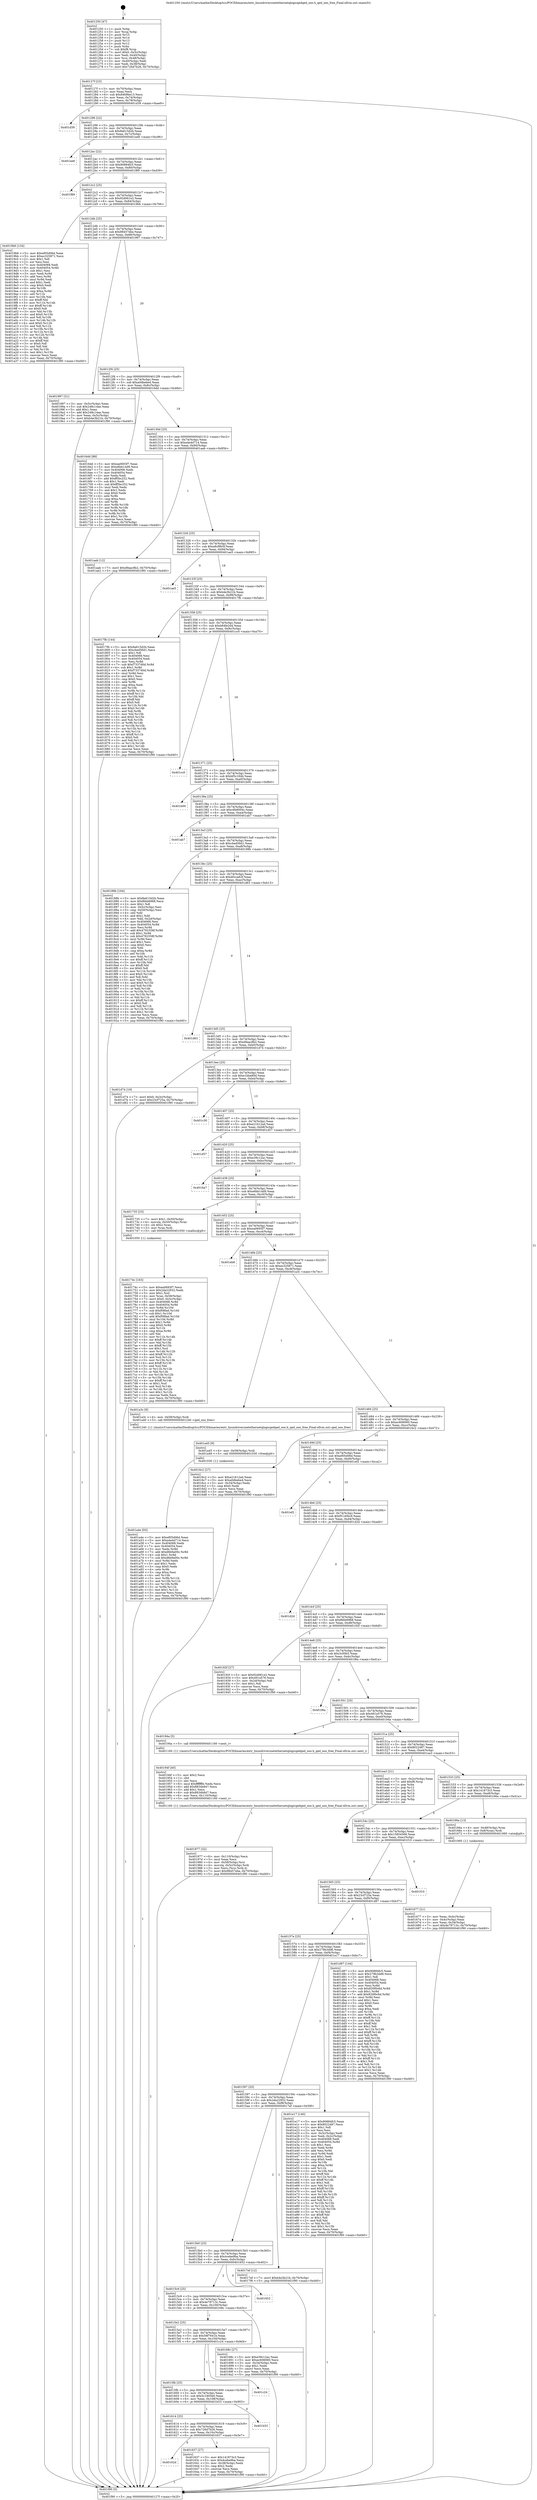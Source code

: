digraph "0x401250" {
  label = "0x401250 (/mnt/c/Users/mathe/Desktop/tcc/POCII/binaries/extr_linuxdriversnetethernetqlogicqedqed_ooo.h_qed_ooo_free_Final-ollvm.out::main(0))"
  labelloc = "t"
  node[shape=record]

  Entry [label="",width=0.3,height=0.3,shape=circle,fillcolor=black,style=filled]
  "0x40127f" [label="{
     0x40127f [23]\l
     | [instrs]\l
     &nbsp;&nbsp;0x40127f \<+3\>: mov -0x70(%rbp),%eax\l
     &nbsp;&nbsp;0x401282 \<+2\>: mov %eax,%ecx\l
     &nbsp;&nbsp;0x401284 \<+6\>: sub $0x8469be13,%ecx\l
     &nbsp;&nbsp;0x40128a \<+3\>: mov %eax,-0x74(%rbp)\l
     &nbsp;&nbsp;0x40128d \<+3\>: mov %ecx,-0x78(%rbp)\l
     &nbsp;&nbsp;0x401290 \<+6\>: je 0000000000401d39 \<main+0xae9\>\l
  }"]
  "0x401d39" [label="{
     0x401d39\l
  }", style=dashed]
  "0x401296" [label="{
     0x401296 [22]\l
     | [instrs]\l
     &nbsp;&nbsp;0x401296 \<+5\>: jmp 000000000040129b \<main+0x4b\>\l
     &nbsp;&nbsp;0x40129b \<+3\>: mov -0x74(%rbp),%eax\l
     &nbsp;&nbsp;0x40129e \<+5\>: sub $0x8a615d2b,%eax\l
     &nbsp;&nbsp;0x4012a3 \<+3\>: mov %eax,-0x7c(%rbp)\l
     &nbsp;&nbsp;0x4012a6 \<+6\>: je 0000000000401ee6 \<main+0xc96\>\l
  }"]
  Exit [label="",width=0.3,height=0.3,shape=circle,fillcolor=black,style=filled,peripheries=2]
  "0x401ee6" [label="{
     0x401ee6\l
  }", style=dashed]
  "0x4012ac" [label="{
     0x4012ac [22]\l
     | [instrs]\l
     &nbsp;&nbsp;0x4012ac \<+5\>: jmp 00000000004012b1 \<main+0x61\>\l
     &nbsp;&nbsp;0x4012b1 \<+3\>: mov -0x74(%rbp),%eax\l
     &nbsp;&nbsp;0x4012b4 \<+5\>: sub $0x90884fc5,%eax\l
     &nbsp;&nbsp;0x4012b9 \<+3\>: mov %eax,-0x80(%rbp)\l
     &nbsp;&nbsp;0x4012bc \<+6\>: je 0000000000401f89 \<main+0xd39\>\l
  }"]
  "0x401a4e" [label="{
     0x401a4e [93]\l
     | [instrs]\l
     &nbsp;&nbsp;0x401a4e \<+5\>: mov $0xef05d06d,%eax\l
     &nbsp;&nbsp;0x401a53 \<+5\>: mov $0xa4e4d714,%ecx\l
     &nbsp;&nbsp;0x401a58 \<+7\>: mov 0x404068,%edx\l
     &nbsp;&nbsp;0x401a5f \<+7\>: mov 0x404054,%esi\l
     &nbsp;&nbsp;0x401a66 \<+3\>: mov %edx,%r8d\l
     &nbsp;&nbsp;0x401a69 \<+7\>: add $0xd6b9a00c,%r8d\l
     &nbsp;&nbsp;0x401a70 \<+4\>: sub $0x1,%r8d\l
     &nbsp;&nbsp;0x401a74 \<+7\>: sub $0xd6b9a00c,%r8d\l
     &nbsp;&nbsp;0x401a7b \<+4\>: imul %r8d,%edx\l
     &nbsp;&nbsp;0x401a7f \<+3\>: and $0x1,%edx\l
     &nbsp;&nbsp;0x401a82 \<+3\>: cmp $0x0,%edx\l
     &nbsp;&nbsp;0x401a85 \<+4\>: sete %r9b\l
     &nbsp;&nbsp;0x401a89 \<+3\>: cmp $0xa,%esi\l
     &nbsp;&nbsp;0x401a8c \<+4\>: setl %r10b\l
     &nbsp;&nbsp;0x401a90 \<+3\>: mov %r9b,%r11b\l
     &nbsp;&nbsp;0x401a93 \<+3\>: and %r10b,%r11b\l
     &nbsp;&nbsp;0x401a96 \<+3\>: xor %r10b,%r9b\l
     &nbsp;&nbsp;0x401a99 \<+3\>: or %r9b,%r11b\l
     &nbsp;&nbsp;0x401a9c \<+4\>: test $0x1,%r11b\l
     &nbsp;&nbsp;0x401aa0 \<+3\>: cmovne %ecx,%eax\l
     &nbsp;&nbsp;0x401aa3 \<+3\>: mov %eax,-0x70(%rbp)\l
     &nbsp;&nbsp;0x401aa6 \<+5\>: jmp 0000000000401f90 \<main+0xd40\>\l
  }"]
  "0x401f89" [label="{
     0x401f89\l
  }", style=dashed]
  "0x4012c2" [label="{
     0x4012c2 [25]\l
     | [instrs]\l
     &nbsp;&nbsp;0x4012c2 \<+5\>: jmp 00000000004012c7 \<main+0x77\>\l
     &nbsp;&nbsp;0x4012c7 \<+3\>: mov -0x74(%rbp),%eax\l
     &nbsp;&nbsp;0x4012ca \<+5\>: sub $0x92d061e2,%eax\l
     &nbsp;&nbsp;0x4012cf \<+6\>: mov %eax,-0x84(%rbp)\l
     &nbsp;&nbsp;0x4012d5 \<+6\>: je 00000000004019b6 \<main+0x766\>\l
  }"]
  "0x401a45" [label="{
     0x401a45 [9]\l
     | [instrs]\l
     &nbsp;&nbsp;0x401a45 \<+4\>: mov -0x58(%rbp),%rdi\l
     &nbsp;&nbsp;0x401a49 \<+5\>: call 0000000000401030 \<free@plt\>\l
     | [calls]\l
     &nbsp;&nbsp;0x401030 \{1\} (unknown)\l
  }"]
  "0x4019b6" [label="{
     0x4019b6 [134]\l
     | [instrs]\l
     &nbsp;&nbsp;0x4019b6 \<+5\>: mov $0xef05d06d,%eax\l
     &nbsp;&nbsp;0x4019bb \<+5\>: mov $0xec325871,%ecx\l
     &nbsp;&nbsp;0x4019c0 \<+2\>: mov $0x1,%dl\l
     &nbsp;&nbsp;0x4019c2 \<+2\>: xor %esi,%esi\l
     &nbsp;&nbsp;0x4019c4 \<+7\>: mov 0x404068,%edi\l
     &nbsp;&nbsp;0x4019cb \<+8\>: mov 0x404054,%r8d\l
     &nbsp;&nbsp;0x4019d3 \<+3\>: sub $0x1,%esi\l
     &nbsp;&nbsp;0x4019d6 \<+3\>: mov %edi,%r9d\l
     &nbsp;&nbsp;0x4019d9 \<+3\>: add %esi,%r9d\l
     &nbsp;&nbsp;0x4019dc \<+4\>: imul %r9d,%edi\l
     &nbsp;&nbsp;0x4019e0 \<+3\>: and $0x1,%edi\l
     &nbsp;&nbsp;0x4019e3 \<+3\>: cmp $0x0,%edi\l
     &nbsp;&nbsp;0x4019e6 \<+4\>: sete %r10b\l
     &nbsp;&nbsp;0x4019ea \<+4\>: cmp $0xa,%r8d\l
     &nbsp;&nbsp;0x4019ee \<+4\>: setl %r11b\l
     &nbsp;&nbsp;0x4019f2 \<+3\>: mov %r10b,%bl\l
     &nbsp;&nbsp;0x4019f5 \<+3\>: xor $0xff,%bl\l
     &nbsp;&nbsp;0x4019f8 \<+3\>: mov %r11b,%r14b\l
     &nbsp;&nbsp;0x4019fb \<+4\>: xor $0xff,%r14b\l
     &nbsp;&nbsp;0x4019ff \<+3\>: xor $0x0,%dl\l
     &nbsp;&nbsp;0x401a02 \<+3\>: mov %bl,%r15b\l
     &nbsp;&nbsp;0x401a05 \<+4\>: and $0x0,%r15b\l
     &nbsp;&nbsp;0x401a09 \<+3\>: and %dl,%r10b\l
     &nbsp;&nbsp;0x401a0c \<+3\>: mov %r14b,%r12b\l
     &nbsp;&nbsp;0x401a0f \<+4\>: and $0x0,%r12b\l
     &nbsp;&nbsp;0x401a13 \<+3\>: and %dl,%r11b\l
     &nbsp;&nbsp;0x401a16 \<+3\>: or %r10b,%r15b\l
     &nbsp;&nbsp;0x401a19 \<+3\>: or %r11b,%r12b\l
     &nbsp;&nbsp;0x401a1c \<+3\>: xor %r12b,%r15b\l
     &nbsp;&nbsp;0x401a1f \<+3\>: or %r14b,%bl\l
     &nbsp;&nbsp;0x401a22 \<+3\>: xor $0xff,%bl\l
     &nbsp;&nbsp;0x401a25 \<+3\>: or $0x0,%dl\l
     &nbsp;&nbsp;0x401a28 \<+2\>: and %dl,%bl\l
     &nbsp;&nbsp;0x401a2a \<+3\>: or %bl,%r15b\l
     &nbsp;&nbsp;0x401a2d \<+4\>: test $0x1,%r15b\l
     &nbsp;&nbsp;0x401a31 \<+3\>: cmovne %ecx,%eax\l
     &nbsp;&nbsp;0x401a34 \<+3\>: mov %eax,-0x70(%rbp)\l
     &nbsp;&nbsp;0x401a37 \<+5\>: jmp 0000000000401f90 \<main+0xd40\>\l
  }"]
  "0x4012db" [label="{
     0x4012db [25]\l
     | [instrs]\l
     &nbsp;&nbsp;0x4012db \<+5\>: jmp 00000000004012e0 \<main+0x90\>\l
     &nbsp;&nbsp;0x4012e0 \<+3\>: mov -0x74(%rbp),%eax\l
     &nbsp;&nbsp;0x4012e3 \<+5\>: sub $0x98457ebe,%eax\l
     &nbsp;&nbsp;0x4012e8 \<+6\>: mov %eax,-0x88(%rbp)\l
     &nbsp;&nbsp;0x4012ee \<+6\>: je 0000000000401997 \<main+0x747\>\l
  }"]
  "0x401977" [label="{
     0x401977 [32]\l
     | [instrs]\l
     &nbsp;&nbsp;0x401977 \<+6\>: mov -0x110(%rbp),%ecx\l
     &nbsp;&nbsp;0x40197d \<+3\>: imul %eax,%ecx\l
     &nbsp;&nbsp;0x401980 \<+4\>: mov -0x58(%rbp),%rsi\l
     &nbsp;&nbsp;0x401984 \<+4\>: movslq -0x5c(%rbp),%rdi\l
     &nbsp;&nbsp;0x401988 \<+3\>: mov %ecx,(%rsi,%rdi,4)\l
     &nbsp;&nbsp;0x40198b \<+7\>: movl $0x98457ebe,-0x70(%rbp)\l
     &nbsp;&nbsp;0x401992 \<+5\>: jmp 0000000000401f90 \<main+0xd40\>\l
  }"]
  "0x401997" [label="{
     0x401997 [31]\l
     | [instrs]\l
     &nbsp;&nbsp;0x401997 \<+3\>: mov -0x5c(%rbp),%eax\l
     &nbsp;&nbsp;0x40199a \<+5\>: sub $0x248c14ae,%eax\l
     &nbsp;&nbsp;0x40199f \<+3\>: add $0x1,%eax\l
     &nbsp;&nbsp;0x4019a2 \<+5\>: add $0x248c14ae,%eax\l
     &nbsp;&nbsp;0x4019a7 \<+3\>: mov %eax,-0x5c(%rbp)\l
     &nbsp;&nbsp;0x4019aa \<+7\>: movl $0xb4e3b21b,-0x70(%rbp)\l
     &nbsp;&nbsp;0x4019b1 \<+5\>: jmp 0000000000401f90 \<main+0xd40\>\l
  }"]
  "0x4012f4" [label="{
     0x4012f4 [25]\l
     | [instrs]\l
     &nbsp;&nbsp;0x4012f4 \<+5\>: jmp 00000000004012f9 \<main+0xa9\>\l
     &nbsp;&nbsp;0x4012f9 \<+3\>: mov -0x74(%rbp),%eax\l
     &nbsp;&nbsp;0x4012fc \<+5\>: sub $0xa0dbebe4,%eax\l
     &nbsp;&nbsp;0x401301 \<+6\>: mov %eax,-0x8c(%rbp)\l
     &nbsp;&nbsp;0x401307 \<+6\>: je 00000000004016dd \<main+0x48d\>\l
  }"]
  "0x40194f" [label="{
     0x40194f [40]\l
     | [instrs]\l
     &nbsp;&nbsp;0x40194f \<+5\>: mov $0x2,%ecx\l
     &nbsp;&nbsp;0x401954 \<+1\>: cltd\l
     &nbsp;&nbsp;0x401955 \<+2\>: idiv %ecx\l
     &nbsp;&nbsp;0x401957 \<+6\>: imul $0xfffffffe,%edx,%ecx\l
     &nbsp;&nbsp;0x40195d \<+6\>: add $0x8834b847,%ecx\l
     &nbsp;&nbsp;0x401963 \<+3\>: add $0x1,%ecx\l
     &nbsp;&nbsp;0x401966 \<+6\>: sub $0x8834b847,%ecx\l
     &nbsp;&nbsp;0x40196c \<+6\>: mov %ecx,-0x110(%rbp)\l
     &nbsp;&nbsp;0x401972 \<+5\>: call 0000000000401160 \<next_i\>\l
     | [calls]\l
     &nbsp;&nbsp;0x401160 \{1\} (/mnt/c/Users/mathe/Desktop/tcc/POCII/binaries/extr_linuxdriversnetethernetqlogicqedqed_ooo.h_qed_ooo_free_Final-ollvm.out::next_i)\l
  }"]
  "0x4016dd" [label="{
     0x4016dd [88]\l
     | [instrs]\l
     &nbsp;&nbsp;0x4016dd \<+5\>: mov $0xea0693f7,%eax\l
     &nbsp;&nbsp;0x4016e2 \<+5\>: mov $0xe6bb14d9,%ecx\l
     &nbsp;&nbsp;0x4016e7 \<+7\>: mov 0x404068,%edx\l
     &nbsp;&nbsp;0x4016ee \<+7\>: mov 0x404054,%esi\l
     &nbsp;&nbsp;0x4016f5 \<+2\>: mov %edx,%edi\l
     &nbsp;&nbsp;0x4016f7 \<+6\>: add $0xff5bc252,%edi\l
     &nbsp;&nbsp;0x4016fd \<+3\>: sub $0x1,%edi\l
     &nbsp;&nbsp;0x401700 \<+6\>: sub $0xff5bc252,%edi\l
     &nbsp;&nbsp;0x401706 \<+3\>: imul %edi,%edx\l
     &nbsp;&nbsp;0x401709 \<+3\>: and $0x1,%edx\l
     &nbsp;&nbsp;0x40170c \<+3\>: cmp $0x0,%edx\l
     &nbsp;&nbsp;0x40170f \<+4\>: sete %r8b\l
     &nbsp;&nbsp;0x401713 \<+3\>: cmp $0xa,%esi\l
     &nbsp;&nbsp;0x401716 \<+4\>: setl %r9b\l
     &nbsp;&nbsp;0x40171a \<+3\>: mov %r8b,%r10b\l
     &nbsp;&nbsp;0x40171d \<+3\>: and %r9b,%r10b\l
     &nbsp;&nbsp;0x401720 \<+3\>: xor %r9b,%r8b\l
     &nbsp;&nbsp;0x401723 \<+3\>: or %r8b,%r10b\l
     &nbsp;&nbsp;0x401726 \<+4\>: test $0x1,%r10b\l
     &nbsp;&nbsp;0x40172a \<+3\>: cmovne %ecx,%eax\l
     &nbsp;&nbsp;0x40172d \<+3\>: mov %eax,-0x70(%rbp)\l
     &nbsp;&nbsp;0x401730 \<+5\>: jmp 0000000000401f90 \<main+0xd40\>\l
  }"]
  "0x40130d" [label="{
     0x40130d [25]\l
     | [instrs]\l
     &nbsp;&nbsp;0x40130d \<+5\>: jmp 0000000000401312 \<main+0xc2\>\l
     &nbsp;&nbsp;0x401312 \<+3\>: mov -0x74(%rbp),%eax\l
     &nbsp;&nbsp;0x401315 \<+5\>: sub $0xa4e4d714,%eax\l
     &nbsp;&nbsp;0x40131a \<+6\>: mov %eax,-0x90(%rbp)\l
     &nbsp;&nbsp;0x401320 \<+6\>: je 0000000000401aab \<main+0x85b\>\l
  }"]
  "0x40174c" [label="{
     0x40174c [163]\l
     | [instrs]\l
     &nbsp;&nbsp;0x40174c \<+5\>: mov $0xea0693f7,%ecx\l
     &nbsp;&nbsp;0x401751 \<+5\>: mov $0x2da22932,%edx\l
     &nbsp;&nbsp;0x401756 \<+3\>: mov $0x1,%sil\l
     &nbsp;&nbsp;0x401759 \<+4\>: mov %rax,-0x58(%rbp)\l
     &nbsp;&nbsp;0x40175d \<+7\>: movl $0x0,-0x5c(%rbp)\l
     &nbsp;&nbsp;0x401764 \<+8\>: mov 0x404068,%r8d\l
     &nbsp;&nbsp;0x40176c \<+8\>: mov 0x404054,%r9d\l
     &nbsp;&nbsp;0x401774 \<+3\>: mov %r8d,%r10d\l
     &nbsp;&nbsp;0x401777 \<+7\>: sub $0xf08fad,%r10d\l
     &nbsp;&nbsp;0x40177e \<+4\>: sub $0x1,%r10d\l
     &nbsp;&nbsp;0x401782 \<+7\>: add $0xf08fad,%r10d\l
     &nbsp;&nbsp;0x401789 \<+4\>: imul %r10d,%r8d\l
     &nbsp;&nbsp;0x40178d \<+4\>: and $0x1,%r8d\l
     &nbsp;&nbsp;0x401791 \<+4\>: cmp $0x0,%r8d\l
     &nbsp;&nbsp;0x401795 \<+4\>: sete %r11b\l
     &nbsp;&nbsp;0x401799 \<+4\>: cmp $0xa,%r9d\l
     &nbsp;&nbsp;0x40179d \<+3\>: setl %bl\l
     &nbsp;&nbsp;0x4017a0 \<+3\>: mov %r11b,%r14b\l
     &nbsp;&nbsp;0x4017a3 \<+4\>: xor $0xff,%r14b\l
     &nbsp;&nbsp;0x4017a7 \<+3\>: mov %bl,%r15b\l
     &nbsp;&nbsp;0x4017aa \<+4\>: xor $0xff,%r15b\l
     &nbsp;&nbsp;0x4017ae \<+4\>: xor $0x1,%sil\l
     &nbsp;&nbsp;0x4017b2 \<+3\>: mov %r14b,%r12b\l
     &nbsp;&nbsp;0x4017b5 \<+4\>: and $0xff,%r12b\l
     &nbsp;&nbsp;0x4017b9 \<+3\>: and %sil,%r11b\l
     &nbsp;&nbsp;0x4017bc \<+3\>: mov %r15b,%r13b\l
     &nbsp;&nbsp;0x4017bf \<+4\>: and $0xff,%r13b\l
     &nbsp;&nbsp;0x4017c3 \<+3\>: and %sil,%bl\l
     &nbsp;&nbsp;0x4017c6 \<+3\>: or %r11b,%r12b\l
     &nbsp;&nbsp;0x4017c9 \<+3\>: or %bl,%r13b\l
     &nbsp;&nbsp;0x4017cc \<+3\>: xor %r13b,%r12b\l
     &nbsp;&nbsp;0x4017cf \<+3\>: or %r15b,%r14b\l
     &nbsp;&nbsp;0x4017d2 \<+4\>: xor $0xff,%r14b\l
     &nbsp;&nbsp;0x4017d6 \<+4\>: or $0x1,%sil\l
     &nbsp;&nbsp;0x4017da \<+3\>: and %sil,%r14b\l
     &nbsp;&nbsp;0x4017dd \<+3\>: or %r14b,%r12b\l
     &nbsp;&nbsp;0x4017e0 \<+4\>: test $0x1,%r12b\l
     &nbsp;&nbsp;0x4017e4 \<+3\>: cmovne %edx,%ecx\l
     &nbsp;&nbsp;0x4017e7 \<+3\>: mov %ecx,-0x70(%rbp)\l
     &nbsp;&nbsp;0x4017ea \<+5\>: jmp 0000000000401f90 \<main+0xd40\>\l
  }"]
  "0x401aab" [label="{
     0x401aab [12]\l
     | [instrs]\l
     &nbsp;&nbsp;0x401aab \<+7\>: movl $0xd9aac8b2,-0x70(%rbp)\l
     &nbsp;&nbsp;0x401ab2 \<+5\>: jmp 0000000000401f90 \<main+0xd40\>\l
  }"]
  "0x401326" [label="{
     0x401326 [25]\l
     | [instrs]\l
     &nbsp;&nbsp;0x401326 \<+5\>: jmp 000000000040132b \<main+0xdb\>\l
     &nbsp;&nbsp;0x40132b \<+3\>: mov -0x74(%rbp),%eax\l
     &nbsp;&nbsp;0x40132e \<+5\>: sub $0xa8cf9b5f,%eax\l
     &nbsp;&nbsp;0x401333 \<+6\>: mov %eax,-0x94(%rbp)\l
     &nbsp;&nbsp;0x401339 \<+6\>: je 0000000000401ae5 \<main+0x895\>\l
  }"]
  "0x401677" [label="{
     0x401677 [21]\l
     | [instrs]\l
     &nbsp;&nbsp;0x401677 \<+3\>: mov %eax,-0x4c(%rbp)\l
     &nbsp;&nbsp;0x40167a \<+3\>: mov -0x4c(%rbp),%eax\l
     &nbsp;&nbsp;0x40167d \<+3\>: mov %eax,-0x34(%rbp)\l
     &nbsp;&nbsp;0x401680 \<+7\>: movl $0x4e79713c,-0x70(%rbp)\l
     &nbsp;&nbsp;0x401687 \<+5\>: jmp 0000000000401f90 \<main+0xd40\>\l
  }"]
  "0x401ae5" [label="{
     0x401ae5\l
  }", style=dashed]
  "0x40133f" [label="{
     0x40133f [25]\l
     | [instrs]\l
     &nbsp;&nbsp;0x40133f \<+5\>: jmp 0000000000401344 \<main+0xf4\>\l
     &nbsp;&nbsp;0x401344 \<+3\>: mov -0x74(%rbp),%eax\l
     &nbsp;&nbsp;0x401347 \<+5\>: sub $0xb4e3b21b,%eax\l
     &nbsp;&nbsp;0x40134c \<+6\>: mov %eax,-0x98(%rbp)\l
     &nbsp;&nbsp;0x401352 \<+6\>: je 00000000004017fb \<main+0x5ab\>\l
  }"]
  "0x401250" [label="{
     0x401250 [47]\l
     | [instrs]\l
     &nbsp;&nbsp;0x401250 \<+1\>: push %rbp\l
     &nbsp;&nbsp;0x401251 \<+3\>: mov %rsp,%rbp\l
     &nbsp;&nbsp;0x401254 \<+2\>: push %r15\l
     &nbsp;&nbsp;0x401256 \<+2\>: push %r14\l
     &nbsp;&nbsp;0x401258 \<+2\>: push %r13\l
     &nbsp;&nbsp;0x40125a \<+2\>: push %r12\l
     &nbsp;&nbsp;0x40125c \<+1\>: push %rbx\l
     &nbsp;&nbsp;0x40125d \<+7\>: sub $0xf8,%rsp\l
     &nbsp;&nbsp;0x401264 \<+7\>: movl $0x0,-0x3c(%rbp)\l
     &nbsp;&nbsp;0x40126b \<+3\>: mov %edi,-0x40(%rbp)\l
     &nbsp;&nbsp;0x40126e \<+4\>: mov %rsi,-0x48(%rbp)\l
     &nbsp;&nbsp;0x401272 \<+3\>: mov -0x40(%rbp),%edi\l
     &nbsp;&nbsp;0x401275 \<+3\>: mov %edi,-0x38(%rbp)\l
     &nbsp;&nbsp;0x401278 \<+7\>: movl $0x726d7b26,-0x70(%rbp)\l
  }"]
  "0x4017fb" [label="{
     0x4017fb [144]\l
     | [instrs]\l
     &nbsp;&nbsp;0x4017fb \<+5\>: mov $0x8a615d2b,%eax\l
     &nbsp;&nbsp;0x401800 \<+5\>: mov $0xcbed56d1,%ecx\l
     &nbsp;&nbsp;0x401805 \<+2\>: mov $0x1,%dl\l
     &nbsp;&nbsp;0x401807 \<+7\>: mov 0x404068,%esi\l
     &nbsp;&nbsp;0x40180e \<+7\>: mov 0x404054,%edi\l
     &nbsp;&nbsp;0x401815 \<+3\>: mov %esi,%r8d\l
     &nbsp;&nbsp;0x401818 \<+7\>: sub $0xf7337d0d,%r8d\l
     &nbsp;&nbsp;0x40181f \<+4\>: sub $0x1,%r8d\l
     &nbsp;&nbsp;0x401823 \<+7\>: add $0xf7337d0d,%r8d\l
     &nbsp;&nbsp;0x40182a \<+4\>: imul %r8d,%esi\l
     &nbsp;&nbsp;0x40182e \<+3\>: and $0x1,%esi\l
     &nbsp;&nbsp;0x401831 \<+3\>: cmp $0x0,%esi\l
     &nbsp;&nbsp;0x401834 \<+4\>: sete %r9b\l
     &nbsp;&nbsp;0x401838 \<+3\>: cmp $0xa,%edi\l
     &nbsp;&nbsp;0x40183b \<+4\>: setl %r10b\l
     &nbsp;&nbsp;0x40183f \<+3\>: mov %r9b,%r11b\l
     &nbsp;&nbsp;0x401842 \<+4\>: xor $0xff,%r11b\l
     &nbsp;&nbsp;0x401846 \<+3\>: mov %r10b,%bl\l
     &nbsp;&nbsp;0x401849 \<+3\>: xor $0xff,%bl\l
     &nbsp;&nbsp;0x40184c \<+3\>: xor $0x0,%dl\l
     &nbsp;&nbsp;0x40184f \<+3\>: mov %r11b,%r14b\l
     &nbsp;&nbsp;0x401852 \<+4\>: and $0x0,%r14b\l
     &nbsp;&nbsp;0x401856 \<+3\>: and %dl,%r9b\l
     &nbsp;&nbsp;0x401859 \<+3\>: mov %bl,%r15b\l
     &nbsp;&nbsp;0x40185c \<+4\>: and $0x0,%r15b\l
     &nbsp;&nbsp;0x401860 \<+3\>: and %dl,%r10b\l
     &nbsp;&nbsp;0x401863 \<+3\>: or %r9b,%r14b\l
     &nbsp;&nbsp;0x401866 \<+3\>: or %r10b,%r15b\l
     &nbsp;&nbsp;0x401869 \<+3\>: xor %r15b,%r14b\l
     &nbsp;&nbsp;0x40186c \<+3\>: or %bl,%r11b\l
     &nbsp;&nbsp;0x40186f \<+4\>: xor $0xff,%r11b\l
     &nbsp;&nbsp;0x401873 \<+3\>: or $0x0,%dl\l
     &nbsp;&nbsp;0x401876 \<+3\>: and %dl,%r11b\l
     &nbsp;&nbsp;0x401879 \<+3\>: or %r11b,%r14b\l
     &nbsp;&nbsp;0x40187c \<+4\>: test $0x1,%r14b\l
     &nbsp;&nbsp;0x401880 \<+3\>: cmovne %ecx,%eax\l
     &nbsp;&nbsp;0x401883 \<+3\>: mov %eax,-0x70(%rbp)\l
     &nbsp;&nbsp;0x401886 \<+5\>: jmp 0000000000401f90 \<main+0xd40\>\l
  }"]
  "0x401358" [label="{
     0x401358 [25]\l
     | [instrs]\l
     &nbsp;&nbsp;0x401358 \<+5\>: jmp 000000000040135d \<main+0x10d\>\l
     &nbsp;&nbsp;0x40135d \<+3\>: mov -0x74(%rbp),%eax\l
     &nbsp;&nbsp;0x401360 \<+5\>: sub $0xb84fe2d4,%eax\l
     &nbsp;&nbsp;0x401365 \<+6\>: mov %eax,-0x9c(%rbp)\l
     &nbsp;&nbsp;0x40136b \<+6\>: je 0000000000401cc0 \<main+0xa70\>\l
  }"]
  "0x401f90" [label="{
     0x401f90 [5]\l
     | [instrs]\l
     &nbsp;&nbsp;0x401f90 \<+5\>: jmp 000000000040127f \<main+0x2f\>\l
  }"]
  "0x401cc0" [label="{
     0x401cc0\l
  }", style=dashed]
  "0x401371" [label="{
     0x401371 [25]\l
     | [instrs]\l
     &nbsp;&nbsp;0x401371 \<+5\>: jmp 0000000000401376 \<main+0x126\>\l
     &nbsp;&nbsp;0x401376 \<+3\>: mov -0x74(%rbp),%eax\l
     &nbsp;&nbsp;0x401379 \<+5\>: sub $0xbf5c184b,%eax\l
     &nbsp;&nbsp;0x40137e \<+6\>: mov %eax,-0xa0(%rbp)\l
     &nbsp;&nbsp;0x401384 \<+6\>: je 0000000000401b00 \<main+0x8b0\>\l
  }"]
  "0x40162d" [label="{
     0x40162d\l
  }", style=dashed]
  "0x401b00" [label="{
     0x401b00\l
  }", style=dashed]
  "0x40138a" [label="{
     0x40138a [25]\l
     | [instrs]\l
     &nbsp;&nbsp;0x40138a \<+5\>: jmp 000000000040138f \<main+0x13f\>\l
     &nbsp;&nbsp;0x40138f \<+3\>: mov -0x74(%rbp),%eax\l
     &nbsp;&nbsp;0x401392 \<+5\>: sub $0xc6b8004c,%eax\l
     &nbsp;&nbsp;0x401397 \<+6\>: mov %eax,-0xa4(%rbp)\l
     &nbsp;&nbsp;0x40139d \<+6\>: je 0000000000401ab7 \<main+0x867\>\l
  }"]
  "0x401637" [label="{
     0x401637 [27]\l
     | [instrs]\l
     &nbsp;&nbsp;0x401637 \<+5\>: mov $0x141873c3,%eax\l
     &nbsp;&nbsp;0x40163c \<+5\>: mov $0x4cebe9ba,%ecx\l
     &nbsp;&nbsp;0x401641 \<+3\>: mov -0x38(%rbp),%edx\l
     &nbsp;&nbsp;0x401644 \<+3\>: cmp $0x2,%edx\l
     &nbsp;&nbsp;0x401647 \<+3\>: cmovne %ecx,%eax\l
     &nbsp;&nbsp;0x40164a \<+3\>: mov %eax,-0x70(%rbp)\l
     &nbsp;&nbsp;0x40164d \<+5\>: jmp 0000000000401f90 \<main+0xd40\>\l
  }"]
  "0x401ab7" [label="{
     0x401ab7\l
  }", style=dashed]
  "0x4013a3" [label="{
     0x4013a3 [25]\l
     | [instrs]\l
     &nbsp;&nbsp;0x4013a3 \<+5\>: jmp 00000000004013a8 \<main+0x158\>\l
     &nbsp;&nbsp;0x4013a8 \<+3\>: mov -0x74(%rbp),%eax\l
     &nbsp;&nbsp;0x4013ab \<+5\>: sub $0xcbed56d1,%eax\l
     &nbsp;&nbsp;0x4013b0 \<+6\>: mov %eax,-0xa8(%rbp)\l
     &nbsp;&nbsp;0x4013b6 \<+6\>: je 000000000040188b \<main+0x63b\>\l
  }"]
  "0x401614" [label="{
     0x401614 [25]\l
     | [instrs]\l
     &nbsp;&nbsp;0x401614 \<+5\>: jmp 0000000000401619 \<main+0x3c9\>\l
     &nbsp;&nbsp;0x401619 \<+3\>: mov -0x74(%rbp),%eax\l
     &nbsp;&nbsp;0x40161c \<+5\>: sub $0x726d7b26,%eax\l
     &nbsp;&nbsp;0x401621 \<+6\>: mov %eax,-0x10c(%rbp)\l
     &nbsp;&nbsp;0x401627 \<+6\>: je 0000000000401637 \<main+0x3e7\>\l
  }"]
  "0x40188b" [label="{
     0x40188b [164]\l
     | [instrs]\l
     &nbsp;&nbsp;0x40188b \<+5\>: mov $0x8a615d2b,%eax\l
     &nbsp;&nbsp;0x401890 \<+5\>: mov $0xf6bb6968,%ecx\l
     &nbsp;&nbsp;0x401895 \<+2\>: mov $0x1,%dl\l
     &nbsp;&nbsp;0x401897 \<+3\>: mov -0x5c(%rbp),%esi\l
     &nbsp;&nbsp;0x40189a \<+3\>: cmp -0x50(%rbp),%esi\l
     &nbsp;&nbsp;0x40189d \<+4\>: setl %dil\l
     &nbsp;&nbsp;0x4018a1 \<+4\>: and $0x1,%dil\l
     &nbsp;&nbsp;0x4018a5 \<+4\>: mov %dil,-0x2d(%rbp)\l
     &nbsp;&nbsp;0x4018a9 \<+7\>: mov 0x404068,%esi\l
     &nbsp;&nbsp;0x4018b0 \<+8\>: mov 0x404054,%r8d\l
     &nbsp;&nbsp;0x4018b8 \<+3\>: mov %esi,%r9d\l
     &nbsp;&nbsp;0x4018bb \<+7\>: add $0x4792358f,%r9d\l
     &nbsp;&nbsp;0x4018c2 \<+4\>: sub $0x1,%r9d\l
     &nbsp;&nbsp;0x4018c6 \<+7\>: sub $0x4792358f,%r9d\l
     &nbsp;&nbsp;0x4018cd \<+4\>: imul %r9d,%esi\l
     &nbsp;&nbsp;0x4018d1 \<+3\>: and $0x1,%esi\l
     &nbsp;&nbsp;0x4018d4 \<+3\>: cmp $0x0,%esi\l
     &nbsp;&nbsp;0x4018d7 \<+4\>: sete %dil\l
     &nbsp;&nbsp;0x4018db \<+4\>: cmp $0xa,%r8d\l
     &nbsp;&nbsp;0x4018df \<+4\>: setl %r10b\l
     &nbsp;&nbsp;0x4018e3 \<+3\>: mov %dil,%r11b\l
     &nbsp;&nbsp;0x4018e6 \<+4\>: xor $0xff,%r11b\l
     &nbsp;&nbsp;0x4018ea \<+3\>: mov %r10b,%bl\l
     &nbsp;&nbsp;0x4018ed \<+3\>: xor $0xff,%bl\l
     &nbsp;&nbsp;0x4018f0 \<+3\>: xor $0x0,%dl\l
     &nbsp;&nbsp;0x4018f3 \<+3\>: mov %r11b,%r14b\l
     &nbsp;&nbsp;0x4018f6 \<+4\>: and $0x0,%r14b\l
     &nbsp;&nbsp;0x4018fa \<+3\>: and %dl,%dil\l
     &nbsp;&nbsp;0x4018fd \<+3\>: mov %bl,%r15b\l
     &nbsp;&nbsp;0x401900 \<+4\>: and $0x0,%r15b\l
     &nbsp;&nbsp;0x401904 \<+3\>: and %dl,%r10b\l
     &nbsp;&nbsp;0x401907 \<+3\>: or %dil,%r14b\l
     &nbsp;&nbsp;0x40190a \<+3\>: or %r10b,%r15b\l
     &nbsp;&nbsp;0x40190d \<+3\>: xor %r15b,%r14b\l
     &nbsp;&nbsp;0x401910 \<+3\>: or %bl,%r11b\l
     &nbsp;&nbsp;0x401913 \<+4\>: xor $0xff,%r11b\l
     &nbsp;&nbsp;0x401917 \<+3\>: or $0x0,%dl\l
     &nbsp;&nbsp;0x40191a \<+3\>: and %dl,%r11b\l
     &nbsp;&nbsp;0x40191d \<+3\>: or %r11b,%r14b\l
     &nbsp;&nbsp;0x401920 \<+4\>: test $0x1,%r14b\l
     &nbsp;&nbsp;0x401924 \<+3\>: cmovne %ecx,%eax\l
     &nbsp;&nbsp;0x401927 \<+3\>: mov %eax,-0x70(%rbp)\l
     &nbsp;&nbsp;0x40192a \<+5\>: jmp 0000000000401f90 \<main+0xd40\>\l
  }"]
  "0x4013bc" [label="{
     0x4013bc [25]\l
     | [instrs]\l
     &nbsp;&nbsp;0x4013bc \<+5\>: jmp 00000000004013c1 \<main+0x171\>\l
     &nbsp;&nbsp;0x4013c1 \<+3\>: mov -0x74(%rbp),%eax\l
     &nbsp;&nbsp;0x4013c4 \<+5\>: sub $0xd0cca62f,%eax\l
     &nbsp;&nbsp;0x4013c9 \<+6\>: mov %eax,-0xac(%rbp)\l
     &nbsp;&nbsp;0x4013cf \<+6\>: je 0000000000401d63 \<main+0xb13\>\l
  }"]
  "0x401b53" [label="{
     0x401b53\l
  }", style=dashed]
  "0x401d63" [label="{
     0x401d63\l
  }", style=dashed]
  "0x4013d5" [label="{
     0x4013d5 [25]\l
     | [instrs]\l
     &nbsp;&nbsp;0x4013d5 \<+5\>: jmp 00000000004013da \<main+0x18a\>\l
     &nbsp;&nbsp;0x4013da \<+3\>: mov -0x74(%rbp),%eax\l
     &nbsp;&nbsp;0x4013dd \<+5\>: sub $0xd9aac8b2,%eax\l
     &nbsp;&nbsp;0x4013e2 \<+6\>: mov %eax,-0xb0(%rbp)\l
     &nbsp;&nbsp;0x4013e8 \<+6\>: je 0000000000401d74 \<main+0xb24\>\l
  }"]
  "0x4015fb" [label="{
     0x4015fb [25]\l
     | [instrs]\l
     &nbsp;&nbsp;0x4015fb \<+5\>: jmp 0000000000401600 \<main+0x3b0\>\l
     &nbsp;&nbsp;0x401600 \<+3\>: mov -0x74(%rbp),%eax\l
     &nbsp;&nbsp;0x401603 \<+5\>: sub $0x5c1805e0,%eax\l
     &nbsp;&nbsp;0x401608 \<+6\>: mov %eax,-0x108(%rbp)\l
     &nbsp;&nbsp;0x40160e \<+6\>: je 0000000000401b53 \<main+0x903\>\l
  }"]
  "0x401d74" [label="{
     0x401d74 [19]\l
     | [instrs]\l
     &nbsp;&nbsp;0x401d74 \<+7\>: movl $0x0,-0x3c(%rbp)\l
     &nbsp;&nbsp;0x401d7b \<+7\>: movl $0x23cf725a,-0x70(%rbp)\l
     &nbsp;&nbsp;0x401d82 \<+5\>: jmp 0000000000401f90 \<main+0xd40\>\l
  }"]
  "0x4013ee" [label="{
     0x4013ee [25]\l
     | [instrs]\l
     &nbsp;&nbsp;0x4013ee \<+5\>: jmp 00000000004013f3 \<main+0x1a3\>\l
     &nbsp;&nbsp;0x4013f3 \<+3\>: mov -0x74(%rbp),%eax\l
     &nbsp;&nbsp;0x4013f6 \<+5\>: sub $0xe1bba80d,%eax\l
     &nbsp;&nbsp;0x4013fb \<+6\>: mov %eax,-0xb4(%rbp)\l
     &nbsp;&nbsp;0x401401 \<+6\>: je 0000000000401c30 \<main+0x9e0\>\l
  }"]
  "0x401c24" [label="{
     0x401c24\l
  }", style=dashed]
  "0x401c30" [label="{
     0x401c30\l
  }", style=dashed]
  "0x401407" [label="{
     0x401407 [25]\l
     | [instrs]\l
     &nbsp;&nbsp;0x401407 \<+5\>: jmp 000000000040140c \<main+0x1bc\>\l
     &nbsp;&nbsp;0x40140c \<+3\>: mov -0x74(%rbp),%eax\l
     &nbsp;&nbsp;0x40140f \<+5\>: sub $0xe21612ad,%eax\l
     &nbsp;&nbsp;0x401414 \<+6\>: mov %eax,-0xb8(%rbp)\l
     &nbsp;&nbsp;0x40141a \<+6\>: je 0000000000401d57 \<main+0xb07\>\l
  }"]
  "0x4015e2" [label="{
     0x4015e2 [25]\l
     | [instrs]\l
     &nbsp;&nbsp;0x4015e2 \<+5\>: jmp 00000000004015e7 \<main+0x397\>\l
     &nbsp;&nbsp;0x4015e7 \<+3\>: mov -0x74(%rbp),%eax\l
     &nbsp;&nbsp;0x4015ea \<+5\>: sub $0x58f7641b,%eax\l
     &nbsp;&nbsp;0x4015ef \<+6\>: mov %eax,-0x104(%rbp)\l
     &nbsp;&nbsp;0x4015f5 \<+6\>: je 0000000000401c24 \<main+0x9d4\>\l
  }"]
  "0x401d57" [label="{
     0x401d57\l
  }", style=dashed]
  "0x401420" [label="{
     0x401420 [25]\l
     | [instrs]\l
     &nbsp;&nbsp;0x401420 \<+5\>: jmp 0000000000401425 \<main+0x1d5\>\l
     &nbsp;&nbsp;0x401425 \<+3\>: mov -0x74(%rbp),%eax\l
     &nbsp;&nbsp;0x401428 \<+5\>: sub $0xe39c12ac,%eax\l
     &nbsp;&nbsp;0x40142d \<+6\>: mov %eax,-0xbc(%rbp)\l
     &nbsp;&nbsp;0x401433 \<+6\>: je 00000000004016a7 \<main+0x457\>\l
  }"]
  "0x40168c" [label="{
     0x40168c [27]\l
     | [instrs]\l
     &nbsp;&nbsp;0x40168c \<+5\>: mov $0xe39c12ac,%eax\l
     &nbsp;&nbsp;0x401691 \<+5\>: mov $0xec606060,%ecx\l
     &nbsp;&nbsp;0x401696 \<+3\>: mov -0x34(%rbp),%edx\l
     &nbsp;&nbsp;0x401699 \<+3\>: cmp $0x1,%edx\l
     &nbsp;&nbsp;0x40169c \<+3\>: cmovl %ecx,%eax\l
     &nbsp;&nbsp;0x40169f \<+3\>: mov %eax,-0x70(%rbp)\l
     &nbsp;&nbsp;0x4016a2 \<+5\>: jmp 0000000000401f90 \<main+0xd40\>\l
  }"]
  "0x4016a7" [label="{
     0x4016a7\l
  }", style=dashed]
  "0x401439" [label="{
     0x401439 [25]\l
     | [instrs]\l
     &nbsp;&nbsp;0x401439 \<+5\>: jmp 000000000040143e \<main+0x1ee\>\l
     &nbsp;&nbsp;0x40143e \<+3\>: mov -0x74(%rbp),%eax\l
     &nbsp;&nbsp;0x401441 \<+5\>: sub $0xe6bb14d9,%eax\l
     &nbsp;&nbsp;0x401446 \<+6\>: mov %eax,-0xc0(%rbp)\l
     &nbsp;&nbsp;0x40144c \<+6\>: je 0000000000401735 \<main+0x4e5\>\l
  }"]
  "0x4015c9" [label="{
     0x4015c9 [25]\l
     | [instrs]\l
     &nbsp;&nbsp;0x4015c9 \<+5\>: jmp 00000000004015ce \<main+0x37e\>\l
     &nbsp;&nbsp;0x4015ce \<+3\>: mov -0x74(%rbp),%eax\l
     &nbsp;&nbsp;0x4015d1 \<+5\>: sub $0x4e79713c,%eax\l
     &nbsp;&nbsp;0x4015d6 \<+6\>: mov %eax,-0x100(%rbp)\l
     &nbsp;&nbsp;0x4015dc \<+6\>: je 000000000040168c \<main+0x43c\>\l
  }"]
  "0x401735" [label="{
     0x401735 [23]\l
     | [instrs]\l
     &nbsp;&nbsp;0x401735 \<+7\>: movl $0x1,-0x50(%rbp)\l
     &nbsp;&nbsp;0x40173c \<+4\>: movslq -0x50(%rbp),%rax\l
     &nbsp;&nbsp;0x401740 \<+4\>: shl $0x2,%rax\l
     &nbsp;&nbsp;0x401744 \<+3\>: mov %rax,%rdi\l
     &nbsp;&nbsp;0x401747 \<+5\>: call 0000000000401050 \<malloc@plt\>\l
     | [calls]\l
     &nbsp;&nbsp;0x401050 \{1\} (unknown)\l
  }"]
  "0x401452" [label="{
     0x401452 [25]\l
     | [instrs]\l
     &nbsp;&nbsp;0x401452 \<+5\>: jmp 0000000000401457 \<main+0x207\>\l
     &nbsp;&nbsp;0x401457 \<+3\>: mov -0x74(%rbp),%eax\l
     &nbsp;&nbsp;0x40145a \<+5\>: sub $0xea0693f7,%eax\l
     &nbsp;&nbsp;0x40145f \<+6\>: mov %eax,-0xc4(%rbp)\l
     &nbsp;&nbsp;0x401465 \<+6\>: je 0000000000401eb8 \<main+0xc68\>\l
  }"]
  "0x401652" [label="{
     0x401652\l
  }", style=dashed]
  "0x401eb8" [label="{
     0x401eb8\l
  }", style=dashed]
  "0x40146b" [label="{
     0x40146b [25]\l
     | [instrs]\l
     &nbsp;&nbsp;0x40146b \<+5\>: jmp 0000000000401470 \<main+0x220\>\l
     &nbsp;&nbsp;0x401470 \<+3\>: mov -0x74(%rbp),%eax\l
     &nbsp;&nbsp;0x401473 \<+5\>: sub $0xec325871,%eax\l
     &nbsp;&nbsp;0x401478 \<+6\>: mov %eax,-0xc8(%rbp)\l
     &nbsp;&nbsp;0x40147e \<+6\>: je 0000000000401a3c \<main+0x7ec\>\l
  }"]
  "0x4015b0" [label="{
     0x4015b0 [25]\l
     | [instrs]\l
     &nbsp;&nbsp;0x4015b0 \<+5\>: jmp 00000000004015b5 \<main+0x365\>\l
     &nbsp;&nbsp;0x4015b5 \<+3\>: mov -0x74(%rbp),%eax\l
     &nbsp;&nbsp;0x4015b8 \<+5\>: sub $0x4cebe9ba,%eax\l
     &nbsp;&nbsp;0x4015bd \<+6\>: mov %eax,-0xfc(%rbp)\l
     &nbsp;&nbsp;0x4015c3 \<+6\>: je 0000000000401652 \<main+0x402\>\l
  }"]
  "0x401a3c" [label="{
     0x401a3c [9]\l
     | [instrs]\l
     &nbsp;&nbsp;0x401a3c \<+4\>: mov -0x58(%rbp),%rdi\l
     &nbsp;&nbsp;0x401a40 \<+5\>: call 0000000000401240 \<qed_ooo_free\>\l
     | [calls]\l
     &nbsp;&nbsp;0x401240 \{1\} (/mnt/c/Users/mathe/Desktop/tcc/POCII/binaries/extr_linuxdriversnetethernetqlogicqedqed_ooo.h_qed_ooo_free_Final-ollvm.out::qed_ooo_free)\l
  }"]
  "0x401484" [label="{
     0x401484 [25]\l
     | [instrs]\l
     &nbsp;&nbsp;0x401484 \<+5\>: jmp 0000000000401489 \<main+0x239\>\l
     &nbsp;&nbsp;0x401489 \<+3\>: mov -0x74(%rbp),%eax\l
     &nbsp;&nbsp;0x40148c \<+5\>: sub $0xec606060,%eax\l
     &nbsp;&nbsp;0x401491 \<+6\>: mov %eax,-0xcc(%rbp)\l
     &nbsp;&nbsp;0x401497 \<+6\>: je 00000000004016c2 \<main+0x472\>\l
  }"]
  "0x4017ef" [label="{
     0x4017ef [12]\l
     | [instrs]\l
     &nbsp;&nbsp;0x4017ef \<+7\>: movl $0xb4e3b21b,-0x70(%rbp)\l
     &nbsp;&nbsp;0x4017f6 \<+5\>: jmp 0000000000401f90 \<main+0xd40\>\l
  }"]
  "0x4016c2" [label="{
     0x4016c2 [27]\l
     | [instrs]\l
     &nbsp;&nbsp;0x4016c2 \<+5\>: mov $0xe21612ad,%eax\l
     &nbsp;&nbsp;0x4016c7 \<+5\>: mov $0xa0dbebe4,%ecx\l
     &nbsp;&nbsp;0x4016cc \<+3\>: mov -0x34(%rbp),%edx\l
     &nbsp;&nbsp;0x4016cf \<+3\>: cmp $0x0,%edx\l
     &nbsp;&nbsp;0x4016d2 \<+3\>: cmove %ecx,%eax\l
     &nbsp;&nbsp;0x4016d5 \<+3\>: mov %eax,-0x70(%rbp)\l
     &nbsp;&nbsp;0x4016d8 \<+5\>: jmp 0000000000401f90 \<main+0xd40\>\l
  }"]
  "0x40149d" [label="{
     0x40149d [25]\l
     | [instrs]\l
     &nbsp;&nbsp;0x40149d \<+5\>: jmp 00000000004014a2 \<main+0x252\>\l
     &nbsp;&nbsp;0x4014a2 \<+3\>: mov -0x74(%rbp),%eax\l
     &nbsp;&nbsp;0x4014a5 \<+5\>: sub $0xef05d06d,%eax\l
     &nbsp;&nbsp;0x4014aa \<+6\>: mov %eax,-0xd0(%rbp)\l
     &nbsp;&nbsp;0x4014b0 \<+6\>: je 0000000000401ef2 \<main+0xca2\>\l
  }"]
  "0x401597" [label="{
     0x401597 [25]\l
     | [instrs]\l
     &nbsp;&nbsp;0x401597 \<+5\>: jmp 000000000040159c \<main+0x34c\>\l
     &nbsp;&nbsp;0x40159c \<+3\>: mov -0x74(%rbp),%eax\l
     &nbsp;&nbsp;0x40159f \<+5\>: sub $0x2da22932,%eax\l
     &nbsp;&nbsp;0x4015a4 \<+6\>: mov %eax,-0xf8(%rbp)\l
     &nbsp;&nbsp;0x4015aa \<+6\>: je 00000000004017ef \<main+0x59f\>\l
  }"]
  "0x401ef2" [label="{
     0x401ef2\l
  }", style=dashed]
  "0x4014b6" [label="{
     0x4014b6 [25]\l
     | [instrs]\l
     &nbsp;&nbsp;0x4014b6 \<+5\>: jmp 00000000004014bb \<main+0x26b\>\l
     &nbsp;&nbsp;0x4014bb \<+3\>: mov -0x74(%rbp),%eax\l
     &nbsp;&nbsp;0x4014be \<+5\>: sub $0xf5140bc9,%eax\l
     &nbsp;&nbsp;0x4014c3 \<+6\>: mov %eax,-0xd4(%rbp)\l
     &nbsp;&nbsp;0x4014c9 \<+6\>: je 0000000000401d2d \<main+0xadd\>\l
  }"]
  "0x401e17" [label="{
     0x401e17 [140]\l
     | [instrs]\l
     &nbsp;&nbsp;0x401e17 \<+5\>: mov $0x90884fc5,%eax\l
     &nbsp;&nbsp;0x401e1c \<+5\>: mov $0x8022487,%ecx\l
     &nbsp;&nbsp;0x401e21 \<+2\>: mov $0x1,%dl\l
     &nbsp;&nbsp;0x401e23 \<+2\>: xor %esi,%esi\l
     &nbsp;&nbsp;0x401e25 \<+3\>: mov -0x3c(%rbp),%edi\l
     &nbsp;&nbsp;0x401e28 \<+3\>: mov %edi,-0x2c(%rbp)\l
     &nbsp;&nbsp;0x401e2b \<+7\>: mov 0x404068,%edi\l
     &nbsp;&nbsp;0x401e32 \<+8\>: mov 0x404054,%r8d\l
     &nbsp;&nbsp;0x401e3a \<+3\>: sub $0x1,%esi\l
     &nbsp;&nbsp;0x401e3d \<+3\>: mov %edi,%r9d\l
     &nbsp;&nbsp;0x401e40 \<+3\>: add %esi,%r9d\l
     &nbsp;&nbsp;0x401e43 \<+4\>: imul %r9d,%edi\l
     &nbsp;&nbsp;0x401e47 \<+3\>: and $0x1,%edi\l
     &nbsp;&nbsp;0x401e4a \<+3\>: cmp $0x0,%edi\l
     &nbsp;&nbsp;0x401e4d \<+4\>: sete %r10b\l
     &nbsp;&nbsp;0x401e51 \<+4\>: cmp $0xa,%r8d\l
     &nbsp;&nbsp;0x401e55 \<+4\>: setl %r11b\l
     &nbsp;&nbsp;0x401e59 \<+3\>: mov %r10b,%bl\l
     &nbsp;&nbsp;0x401e5c \<+3\>: xor $0xff,%bl\l
     &nbsp;&nbsp;0x401e5f \<+3\>: mov %r11b,%r14b\l
     &nbsp;&nbsp;0x401e62 \<+4\>: xor $0xff,%r14b\l
     &nbsp;&nbsp;0x401e66 \<+3\>: xor $0x1,%dl\l
     &nbsp;&nbsp;0x401e69 \<+3\>: mov %bl,%r15b\l
     &nbsp;&nbsp;0x401e6c \<+4\>: and $0xff,%r15b\l
     &nbsp;&nbsp;0x401e70 \<+3\>: and %dl,%r10b\l
     &nbsp;&nbsp;0x401e73 \<+3\>: mov %r14b,%r12b\l
     &nbsp;&nbsp;0x401e76 \<+4\>: and $0xff,%r12b\l
     &nbsp;&nbsp;0x401e7a \<+3\>: and %dl,%r11b\l
     &nbsp;&nbsp;0x401e7d \<+3\>: or %r10b,%r15b\l
     &nbsp;&nbsp;0x401e80 \<+3\>: or %r11b,%r12b\l
     &nbsp;&nbsp;0x401e83 \<+3\>: xor %r12b,%r15b\l
     &nbsp;&nbsp;0x401e86 \<+3\>: or %r14b,%bl\l
     &nbsp;&nbsp;0x401e89 \<+3\>: xor $0xff,%bl\l
     &nbsp;&nbsp;0x401e8c \<+3\>: or $0x1,%dl\l
     &nbsp;&nbsp;0x401e8f \<+2\>: and %dl,%bl\l
     &nbsp;&nbsp;0x401e91 \<+3\>: or %bl,%r15b\l
     &nbsp;&nbsp;0x401e94 \<+4\>: test $0x1,%r15b\l
     &nbsp;&nbsp;0x401e98 \<+3\>: cmovne %ecx,%eax\l
     &nbsp;&nbsp;0x401e9b \<+3\>: mov %eax,-0x70(%rbp)\l
     &nbsp;&nbsp;0x401e9e \<+5\>: jmp 0000000000401f90 \<main+0xd40\>\l
  }"]
  "0x401d2d" [label="{
     0x401d2d\l
  }", style=dashed]
  "0x4014cf" [label="{
     0x4014cf [25]\l
     | [instrs]\l
     &nbsp;&nbsp;0x4014cf \<+5\>: jmp 00000000004014d4 \<main+0x284\>\l
     &nbsp;&nbsp;0x4014d4 \<+3\>: mov -0x74(%rbp),%eax\l
     &nbsp;&nbsp;0x4014d7 \<+5\>: sub $0xf6bb6968,%eax\l
     &nbsp;&nbsp;0x4014dc \<+6\>: mov %eax,-0xd8(%rbp)\l
     &nbsp;&nbsp;0x4014e2 \<+6\>: je 000000000040192f \<main+0x6df\>\l
  }"]
  "0x40157e" [label="{
     0x40157e [25]\l
     | [instrs]\l
     &nbsp;&nbsp;0x40157e \<+5\>: jmp 0000000000401583 \<main+0x333\>\l
     &nbsp;&nbsp;0x401583 \<+3\>: mov -0x74(%rbp),%eax\l
     &nbsp;&nbsp;0x401586 \<+5\>: sub $0x279b3dd6,%eax\l
     &nbsp;&nbsp;0x40158b \<+6\>: mov %eax,-0xf4(%rbp)\l
     &nbsp;&nbsp;0x401591 \<+6\>: je 0000000000401e17 \<main+0xbc7\>\l
  }"]
  "0x40192f" [label="{
     0x40192f [27]\l
     | [instrs]\l
     &nbsp;&nbsp;0x40192f \<+5\>: mov $0x92d061e2,%eax\l
     &nbsp;&nbsp;0x401934 \<+5\>: mov $0x491a576,%ecx\l
     &nbsp;&nbsp;0x401939 \<+3\>: mov -0x2d(%rbp),%dl\l
     &nbsp;&nbsp;0x40193c \<+3\>: test $0x1,%dl\l
     &nbsp;&nbsp;0x40193f \<+3\>: cmovne %ecx,%eax\l
     &nbsp;&nbsp;0x401942 \<+3\>: mov %eax,-0x70(%rbp)\l
     &nbsp;&nbsp;0x401945 \<+5\>: jmp 0000000000401f90 \<main+0xd40\>\l
  }"]
  "0x4014e8" [label="{
     0x4014e8 [25]\l
     | [instrs]\l
     &nbsp;&nbsp;0x4014e8 \<+5\>: jmp 00000000004014ed \<main+0x29d\>\l
     &nbsp;&nbsp;0x4014ed \<+3\>: mov -0x74(%rbp),%eax\l
     &nbsp;&nbsp;0x4014f0 \<+5\>: sub $0x3c00b5,%eax\l
     &nbsp;&nbsp;0x4014f5 \<+6\>: mov %eax,-0xdc(%rbp)\l
     &nbsp;&nbsp;0x4014fb \<+6\>: je 0000000000401f6a \<main+0xd1a\>\l
  }"]
  "0x401d87" [label="{
     0x401d87 [144]\l
     | [instrs]\l
     &nbsp;&nbsp;0x401d87 \<+5\>: mov $0x90884fc5,%eax\l
     &nbsp;&nbsp;0x401d8c \<+5\>: mov $0x279b3dd6,%ecx\l
     &nbsp;&nbsp;0x401d91 \<+2\>: mov $0x1,%dl\l
     &nbsp;&nbsp;0x401d93 \<+7\>: mov 0x404068,%esi\l
     &nbsp;&nbsp;0x401d9a \<+7\>: mov 0x404054,%edi\l
     &nbsp;&nbsp;0x401da1 \<+3\>: mov %esi,%r8d\l
     &nbsp;&nbsp;0x401da4 \<+7\>: sub $0x820f0c6d,%r8d\l
     &nbsp;&nbsp;0x401dab \<+4\>: sub $0x1,%r8d\l
     &nbsp;&nbsp;0x401daf \<+7\>: add $0x820f0c6d,%r8d\l
     &nbsp;&nbsp;0x401db6 \<+4\>: imul %r8d,%esi\l
     &nbsp;&nbsp;0x401dba \<+3\>: and $0x1,%esi\l
     &nbsp;&nbsp;0x401dbd \<+3\>: cmp $0x0,%esi\l
     &nbsp;&nbsp;0x401dc0 \<+4\>: sete %r9b\l
     &nbsp;&nbsp;0x401dc4 \<+3\>: cmp $0xa,%edi\l
     &nbsp;&nbsp;0x401dc7 \<+4\>: setl %r10b\l
     &nbsp;&nbsp;0x401dcb \<+3\>: mov %r9b,%r11b\l
     &nbsp;&nbsp;0x401dce \<+4\>: xor $0xff,%r11b\l
     &nbsp;&nbsp;0x401dd2 \<+3\>: mov %r10b,%bl\l
     &nbsp;&nbsp;0x401dd5 \<+3\>: xor $0xff,%bl\l
     &nbsp;&nbsp;0x401dd8 \<+3\>: xor $0x1,%dl\l
     &nbsp;&nbsp;0x401ddb \<+3\>: mov %r11b,%r14b\l
     &nbsp;&nbsp;0x401dde \<+4\>: and $0xff,%r14b\l
     &nbsp;&nbsp;0x401de2 \<+3\>: and %dl,%r9b\l
     &nbsp;&nbsp;0x401de5 \<+3\>: mov %bl,%r15b\l
     &nbsp;&nbsp;0x401de8 \<+4\>: and $0xff,%r15b\l
     &nbsp;&nbsp;0x401dec \<+3\>: and %dl,%r10b\l
     &nbsp;&nbsp;0x401def \<+3\>: or %r9b,%r14b\l
     &nbsp;&nbsp;0x401df2 \<+3\>: or %r10b,%r15b\l
     &nbsp;&nbsp;0x401df5 \<+3\>: xor %r15b,%r14b\l
     &nbsp;&nbsp;0x401df8 \<+3\>: or %bl,%r11b\l
     &nbsp;&nbsp;0x401dfb \<+4\>: xor $0xff,%r11b\l
     &nbsp;&nbsp;0x401dff \<+3\>: or $0x1,%dl\l
     &nbsp;&nbsp;0x401e02 \<+3\>: and %dl,%r11b\l
     &nbsp;&nbsp;0x401e05 \<+3\>: or %r11b,%r14b\l
     &nbsp;&nbsp;0x401e08 \<+4\>: test $0x1,%r14b\l
     &nbsp;&nbsp;0x401e0c \<+3\>: cmovne %ecx,%eax\l
     &nbsp;&nbsp;0x401e0f \<+3\>: mov %eax,-0x70(%rbp)\l
     &nbsp;&nbsp;0x401e12 \<+5\>: jmp 0000000000401f90 \<main+0xd40\>\l
  }"]
  "0x401f6a" [label="{
     0x401f6a\l
  }", style=dashed]
  "0x401501" [label="{
     0x401501 [25]\l
     | [instrs]\l
     &nbsp;&nbsp;0x401501 \<+5\>: jmp 0000000000401506 \<main+0x2b6\>\l
     &nbsp;&nbsp;0x401506 \<+3\>: mov -0x74(%rbp),%eax\l
     &nbsp;&nbsp;0x401509 \<+5\>: sub $0x491a576,%eax\l
     &nbsp;&nbsp;0x40150e \<+6\>: mov %eax,-0xe0(%rbp)\l
     &nbsp;&nbsp;0x401514 \<+6\>: je 000000000040194a \<main+0x6fa\>\l
  }"]
  "0x401565" [label="{
     0x401565 [25]\l
     | [instrs]\l
     &nbsp;&nbsp;0x401565 \<+5\>: jmp 000000000040156a \<main+0x31a\>\l
     &nbsp;&nbsp;0x40156a \<+3\>: mov -0x74(%rbp),%eax\l
     &nbsp;&nbsp;0x40156d \<+5\>: sub $0x23cf725a,%eax\l
     &nbsp;&nbsp;0x401572 \<+6\>: mov %eax,-0xf0(%rbp)\l
     &nbsp;&nbsp;0x401578 \<+6\>: je 0000000000401d87 \<main+0xb37\>\l
  }"]
  "0x40194a" [label="{
     0x40194a [5]\l
     | [instrs]\l
     &nbsp;&nbsp;0x40194a \<+5\>: call 0000000000401160 \<next_i\>\l
     | [calls]\l
     &nbsp;&nbsp;0x401160 \{1\} (/mnt/c/Users/mathe/Desktop/tcc/POCII/binaries/extr_linuxdriversnetethernetqlogicqedqed_ooo.h_qed_ooo_free_Final-ollvm.out::next_i)\l
  }"]
  "0x40151a" [label="{
     0x40151a [25]\l
     | [instrs]\l
     &nbsp;&nbsp;0x40151a \<+5\>: jmp 000000000040151f \<main+0x2cf\>\l
     &nbsp;&nbsp;0x40151f \<+3\>: mov -0x74(%rbp),%eax\l
     &nbsp;&nbsp;0x401522 \<+5\>: sub $0x8022487,%eax\l
     &nbsp;&nbsp;0x401527 \<+6\>: mov %eax,-0xe4(%rbp)\l
     &nbsp;&nbsp;0x40152d \<+6\>: je 0000000000401ea3 \<main+0xc53\>\l
  }"]
  "0x401f10" [label="{
     0x401f10\l
  }", style=dashed]
  "0x401ea3" [label="{
     0x401ea3 [21]\l
     | [instrs]\l
     &nbsp;&nbsp;0x401ea3 \<+3\>: mov -0x2c(%rbp),%eax\l
     &nbsp;&nbsp;0x401ea6 \<+7\>: add $0xf8,%rsp\l
     &nbsp;&nbsp;0x401ead \<+1\>: pop %rbx\l
     &nbsp;&nbsp;0x401eae \<+2\>: pop %r12\l
     &nbsp;&nbsp;0x401eb0 \<+2\>: pop %r13\l
     &nbsp;&nbsp;0x401eb2 \<+2\>: pop %r14\l
     &nbsp;&nbsp;0x401eb4 \<+2\>: pop %r15\l
     &nbsp;&nbsp;0x401eb6 \<+1\>: pop %rbp\l
     &nbsp;&nbsp;0x401eb7 \<+1\>: ret\l
  }"]
  "0x401533" [label="{
     0x401533 [25]\l
     | [instrs]\l
     &nbsp;&nbsp;0x401533 \<+5\>: jmp 0000000000401538 \<main+0x2e8\>\l
     &nbsp;&nbsp;0x401538 \<+3\>: mov -0x74(%rbp),%eax\l
     &nbsp;&nbsp;0x40153b \<+5\>: sub $0x141873c3,%eax\l
     &nbsp;&nbsp;0x401540 \<+6\>: mov %eax,-0xe8(%rbp)\l
     &nbsp;&nbsp;0x401546 \<+6\>: je 000000000040166a \<main+0x41a\>\l
  }"]
  "0x40154c" [label="{
     0x40154c [25]\l
     | [instrs]\l
     &nbsp;&nbsp;0x40154c \<+5\>: jmp 0000000000401551 \<main+0x301\>\l
     &nbsp;&nbsp;0x401551 \<+3\>: mov -0x74(%rbp),%eax\l
     &nbsp;&nbsp;0x401554 \<+5\>: sub $0x15854569,%eax\l
     &nbsp;&nbsp;0x401559 \<+6\>: mov %eax,-0xec(%rbp)\l
     &nbsp;&nbsp;0x40155f \<+6\>: je 0000000000401f10 \<main+0xcc0\>\l
  }"]
  "0x40166a" [label="{
     0x40166a [13]\l
     | [instrs]\l
     &nbsp;&nbsp;0x40166a \<+4\>: mov -0x48(%rbp),%rax\l
     &nbsp;&nbsp;0x40166e \<+4\>: mov 0x8(%rax),%rdi\l
     &nbsp;&nbsp;0x401672 \<+5\>: call 0000000000401060 \<atoi@plt\>\l
     | [calls]\l
     &nbsp;&nbsp;0x401060 \{1\} (unknown)\l
  }"]
  Entry -> "0x401250" [label=" 1"]
  "0x40127f" -> "0x401d39" [label=" 0"]
  "0x40127f" -> "0x401296" [label=" 22"]
  "0x401ea3" -> Exit [label=" 1"]
  "0x401296" -> "0x401ee6" [label=" 0"]
  "0x401296" -> "0x4012ac" [label=" 22"]
  "0x401e17" -> "0x401f90" [label=" 1"]
  "0x4012ac" -> "0x401f89" [label=" 0"]
  "0x4012ac" -> "0x4012c2" [label=" 22"]
  "0x401d87" -> "0x401f90" [label=" 1"]
  "0x4012c2" -> "0x4019b6" [label=" 1"]
  "0x4012c2" -> "0x4012db" [label=" 21"]
  "0x401d74" -> "0x401f90" [label=" 1"]
  "0x4012db" -> "0x401997" [label=" 1"]
  "0x4012db" -> "0x4012f4" [label=" 20"]
  "0x401aab" -> "0x401f90" [label=" 1"]
  "0x4012f4" -> "0x4016dd" [label=" 1"]
  "0x4012f4" -> "0x40130d" [label=" 19"]
  "0x401a4e" -> "0x401f90" [label=" 1"]
  "0x40130d" -> "0x401aab" [label=" 1"]
  "0x40130d" -> "0x401326" [label=" 18"]
  "0x401a45" -> "0x401a4e" [label=" 1"]
  "0x401326" -> "0x401ae5" [label=" 0"]
  "0x401326" -> "0x40133f" [label=" 18"]
  "0x401a3c" -> "0x401a45" [label=" 1"]
  "0x40133f" -> "0x4017fb" [label=" 2"]
  "0x40133f" -> "0x401358" [label=" 16"]
  "0x4019b6" -> "0x401f90" [label=" 1"]
  "0x401358" -> "0x401cc0" [label=" 0"]
  "0x401358" -> "0x401371" [label=" 16"]
  "0x401997" -> "0x401f90" [label=" 1"]
  "0x401371" -> "0x401b00" [label=" 0"]
  "0x401371" -> "0x40138a" [label=" 16"]
  "0x401977" -> "0x401f90" [label=" 1"]
  "0x40138a" -> "0x401ab7" [label=" 0"]
  "0x40138a" -> "0x4013a3" [label=" 16"]
  "0x40194f" -> "0x401977" [label=" 1"]
  "0x4013a3" -> "0x40188b" [label=" 2"]
  "0x4013a3" -> "0x4013bc" [label=" 14"]
  "0x40192f" -> "0x401f90" [label=" 2"]
  "0x4013bc" -> "0x401d63" [label=" 0"]
  "0x4013bc" -> "0x4013d5" [label=" 14"]
  "0x40188b" -> "0x401f90" [label=" 2"]
  "0x4013d5" -> "0x401d74" [label=" 1"]
  "0x4013d5" -> "0x4013ee" [label=" 13"]
  "0x4017ef" -> "0x401f90" [label=" 1"]
  "0x4013ee" -> "0x401c30" [label=" 0"]
  "0x4013ee" -> "0x401407" [label=" 13"]
  "0x40174c" -> "0x401f90" [label=" 1"]
  "0x401407" -> "0x401d57" [label=" 0"]
  "0x401407" -> "0x401420" [label=" 13"]
  "0x4016dd" -> "0x401f90" [label=" 1"]
  "0x401420" -> "0x4016a7" [label=" 0"]
  "0x401420" -> "0x401439" [label=" 13"]
  "0x4016c2" -> "0x401f90" [label=" 1"]
  "0x401439" -> "0x401735" [label=" 1"]
  "0x401439" -> "0x401452" [label=" 12"]
  "0x401677" -> "0x401f90" [label=" 1"]
  "0x401452" -> "0x401eb8" [label=" 0"]
  "0x401452" -> "0x40146b" [label=" 12"]
  "0x40166a" -> "0x401677" [label=" 1"]
  "0x40146b" -> "0x401a3c" [label=" 1"]
  "0x40146b" -> "0x401484" [label=" 11"]
  "0x401250" -> "0x40127f" [label=" 1"]
  "0x401484" -> "0x4016c2" [label=" 1"]
  "0x401484" -> "0x40149d" [label=" 10"]
  "0x401637" -> "0x401f90" [label=" 1"]
  "0x40149d" -> "0x401ef2" [label=" 0"]
  "0x40149d" -> "0x4014b6" [label=" 10"]
  "0x401614" -> "0x401637" [label=" 1"]
  "0x4014b6" -> "0x401d2d" [label=" 0"]
  "0x4014b6" -> "0x4014cf" [label=" 10"]
  "0x40194a" -> "0x40194f" [label=" 1"]
  "0x4014cf" -> "0x40192f" [label=" 2"]
  "0x4014cf" -> "0x4014e8" [label=" 8"]
  "0x4015fb" -> "0x401b53" [label=" 0"]
  "0x4014e8" -> "0x401f6a" [label=" 0"]
  "0x4014e8" -> "0x401501" [label=" 8"]
  "0x4017fb" -> "0x401f90" [label=" 2"]
  "0x401501" -> "0x40194a" [label=" 1"]
  "0x401501" -> "0x40151a" [label=" 7"]
  "0x4015e2" -> "0x401c24" [label=" 0"]
  "0x40151a" -> "0x401ea3" [label=" 1"]
  "0x40151a" -> "0x401533" [label=" 6"]
  "0x401735" -> "0x40174c" [label=" 1"]
  "0x401533" -> "0x40166a" [label=" 1"]
  "0x401533" -> "0x40154c" [label=" 5"]
  "0x4015c9" -> "0x4015e2" [label=" 1"]
  "0x40154c" -> "0x401f10" [label=" 0"]
  "0x40154c" -> "0x401565" [label=" 5"]
  "0x4015e2" -> "0x4015fb" [label=" 1"]
  "0x401565" -> "0x401d87" [label=" 1"]
  "0x401565" -> "0x40157e" [label=" 4"]
  "0x4015fb" -> "0x401614" [label=" 1"]
  "0x40157e" -> "0x401e17" [label=" 1"]
  "0x40157e" -> "0x401597" [label=" 3"]
  "0x401614" -> "0x40162d" [label=" 0"]
  "0x401597" -> "0x4017ef" [label=" 1"]
  "0x401597" -> "0x4015b0" [label=" 2"]
  "0x401f90" -> "0x40127f" [label=" 21"]
  "0x4015b0" -> "0x401652" [label=" 0"]
  "0x4015b0" -> "0x4015c9" [label=" 2"]
  "0x40168c" -> "0x401f90" [label=" 1"]
  "0x4015c9" -> "0x40168c" [label=" 1"]
}

